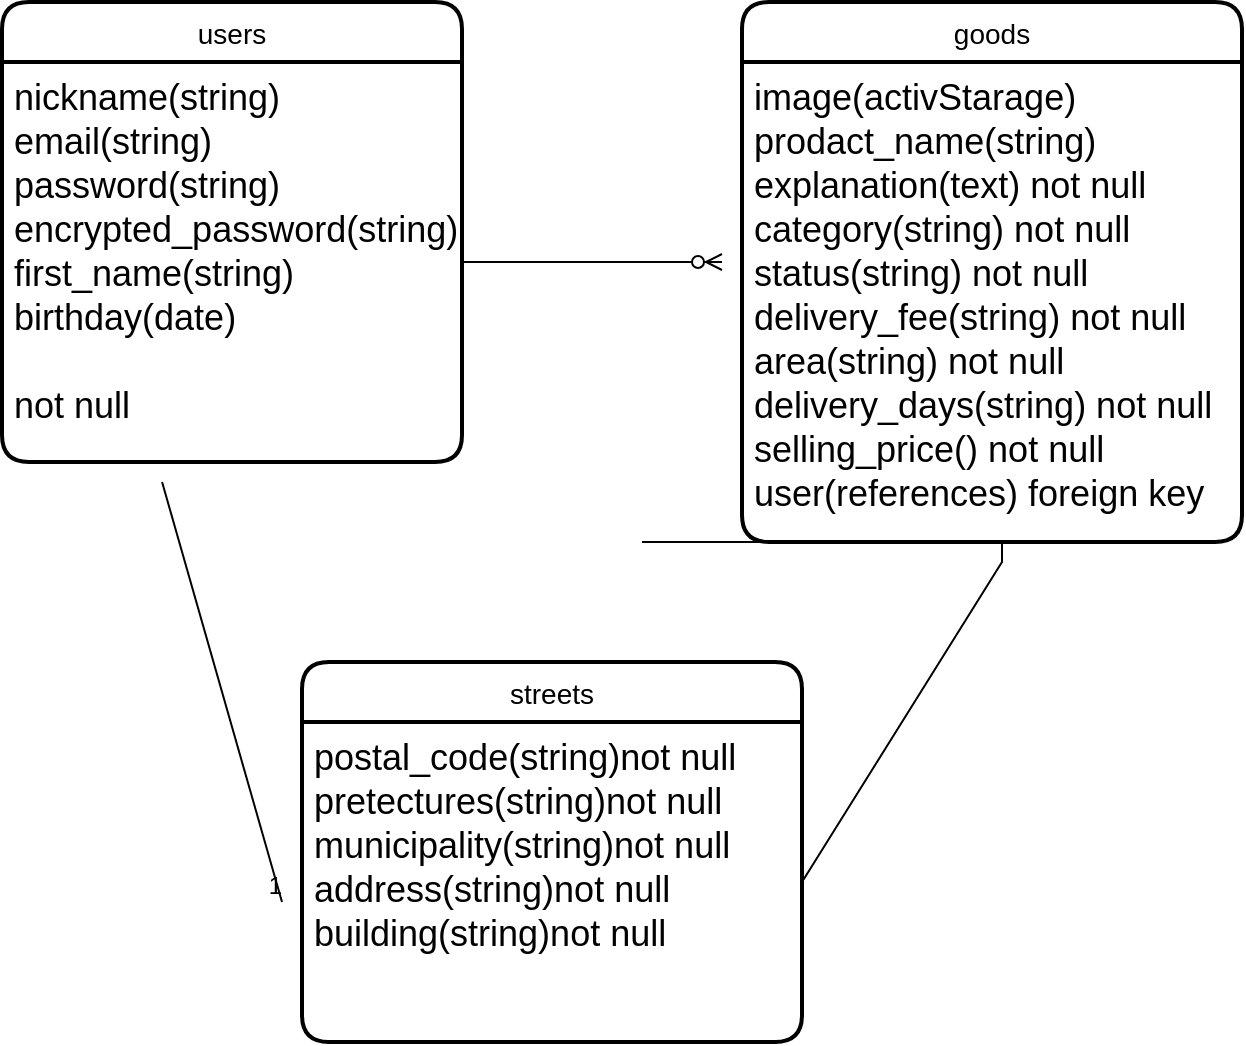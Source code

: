 <mxfile version="13.6.5">
    <diagram id="Sba1AEe2rGqA73MDumoL" name="ページ1">
        <mxGraphModel dx="959" dy="635" grid="1" gridSize="10" guides="1" tooltips="1" connect="1" arrows="1" fold="1" page="1" pageScale="1" pageWidth="827" pageHeight="1169" math="0" shadow="0">
            <root>
                <mxCell id="0"/>
                <mxCell id="1" parent="0"/>
                <mxCell id="56" value="" style="edgeStyle=entityRelationEdgeStyle;fontSize=16;html=1;endArrow=ERzeroToMany;endFill=1;exitX=1;exitY=0.5;exitDx=0;exitDy=0;" edge="1" parent="1" source="44">
                    <mxGeometry width="100" height="100" relative="1" as="geometry">
                        <mxPoint x="290" y="355" as="sourcePoint"/>
                        <mxPoint x="430" y="300" as="targetPoint"/>
                    </mxGeometry>
                </mxCell>
                <mxCell id="59" value="" style="endArrow=none;html=1;rounded=0;fontSize=16;" edge="1" parent="1">
                    <mxGeometry relative="1" as="geometry">
                        <mxPoint x="390" y="440" as="sourcePoint"/>
                        <mxPoint x="550" y="440" as="targetPoint"/>
                    </mxGeometry>
                </mxCell>
                <mxCell id="57" value="streets" style="swimlane;childLayout=stackLayout;horizontal=1;startSize=30;horizontalStack=0;rounded=1;fontSize=14;fontStyle=0;strokeWidth=2;resizeParent=0;resizeLast=1;shadow=0;dashed=0;align=center;labelBackgroundColor=none;" vertex="1" parent="1">
                    <mxGeometry x="220" y="500" width="250" height="190" as="geometry"/>
                </mxCell>
                <mxCell id="58" value="postal_code(string)not null&#10;pretectures(string)not null&#10;municipality(string)not null&#10;address(string)not null&#10;building(string)not null" style="align=left;strokeColor=none;fillColor=none;spacingLeft=4;fontSize=18;verticalAlign=top;resizable=0;rotatable=0;part=1;" vertex="1" parent="57">
                    <mxGeometry y="30" width="250" height="160" as="geometry"/>
                </mxCell>
                <mxCell id="67" value="" style="endArrow=none;html=1;rounded=0;fontSize=18;exitX=0.348;exitY=1.05;exitDx=0;exitDy=0;exitPerimeter=0;" edge="1" parent="1" source="44">
                    <mxGeometry relative="1" as="geometry">
                        <mxPoint x="30" y="490" as="sourcePoint"/>
                        <mxPoint x="210" y="620" as="targetPoint"/>
                    </mxGeometry>
                </mxCell>
                <mxCell id="68" value="1" style="resizable=0;html=1;align=right;verticalAlign=bottom;" connectable="0" vertex="1" parent="67">
                    <mxGeometry x="1" relative="1" as="geometry"/>
                </mxCell>
                <mxCell id="70" value="" style="endArrow=none;html=1;rounded=0;fontSize=18;" edge="1" parent="1">
                    <mxGeometry relative="1" as="geometry">
                        <mxPoint x="470" y="610" as="sourcePoint"/>
                        <mxPoint x="570" y="450" as="targetPoint"/>
                        <Array as="points">
                            <mxPoint x="570" y="450"/>
                            <mxPoint x="570" y="440"/>
                        </Array>
                    </mxGeometry>
                </mxCell>
                <mxCell id="43" value="users" style="swimlane;childLayout=stackLayout;horizontal=1;startSize=30;horizontalStack=0;rounded=1;fontSize=14;fontStyle=0;strokeWidth=2;resizeParent=0;resizeLast=1;shadow=0;dashed=0;align=center;labelBackgroundColor=none;" vertex="1" parent="1">
                    <mxGeometry x="70" y="170" width="230" height="230" as="geometry"/>
                </mxCell>
                <mxCell id="44" value="nickname(string)&#10;email(string)&#10;password(string)&#10;encrypted_password(string)&#10;first_name(string)&#10;birthday(date)&#10;&#10;not null" style="align=left;strokeColor=none;fillColor=none;spacingLeft=4;fontSize=18;verticalAlign=top;resizable=0;rotatable=0;part=1;" vertex="1" parent="43">
                    <mxGeometry y="30" width="230" height="200" as="geometry"/>
                </mxCell>
                <mxCell id="51" value="goods" style="swimlane;childLayout=stackLayout;horizontal=1;startSize=30;horizontalStack=0;rounded=1;fontSize=14;fontStyle=0;strokeWidth=2;resizeParent=0;resizeLast=1;shadow=0;dashed=0;align=center;labelBackgroundColor=none;" vertex="1" parent="1">
                    <mxGeometry x="440" y="170" width="250" height="270" as="geometry"/>
                </mxCell>
                <mxCell id="52" value="image(activStarage)&#10;prodact_name(string)&#10;explanation(text) not null&#10;category(string) not null&#10;status(string) not null&#10;delivery_fee(string) not null&#10;area(string) not null&#10;delivery_days(string) not null&#10;selling_price() not null&#10;user(references) foreign key" style="align=left;strokeColor=none;fillColor=none;spacingLeft=4;fontSize=18;verticalAlign=top;resizable=0;rotatable=0;part=1;" vertex="1" parent="51">
                    <mxGeometry y="30" width="250" height="240" as="geometry"/>
                </mxCell>
            </root>
        </mxGraphModel>
    </diagram>
</mxfile>